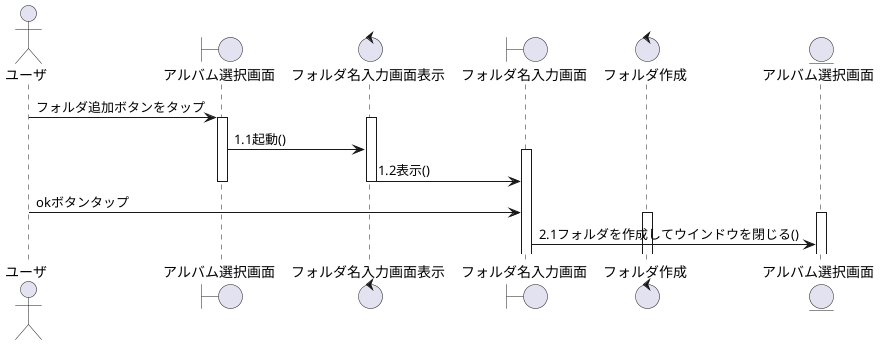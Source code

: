 @startuml フォルダ作成
actor ユーザ as u
boundary アルバム選択画面 as a
control フォルダ名入力画面表示 as b
boundary フォルダ名入力画面 as c
control フォルダ作成 as d
entity アルバム選択画面 as e 


u -> a:フォルダ追加ボタンをタップ
activate a
activate b
a -> b:1.1起動()
activate c
b -> c:1.2表示()
deactivate a
deactivate b
u -> c:okボタンタップ
activate d
activate e
c -> e:2.1フォルダを作成してウインドウを閉じる()

@enduml